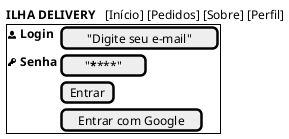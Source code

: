 @startsalt Login

{
{T
  | **ILHA DELIVERY**         | [Início] [Pedidos] [Sobre] [Perfil] |
}

{+
  <&person> **Login**     | ["Digite seu e-mail"]
  <&key> **Senha**        | ["********"]

  <&entrar> |[Entrar]


  <&google> | [Entrar com Google]
}
}

@endsalt
